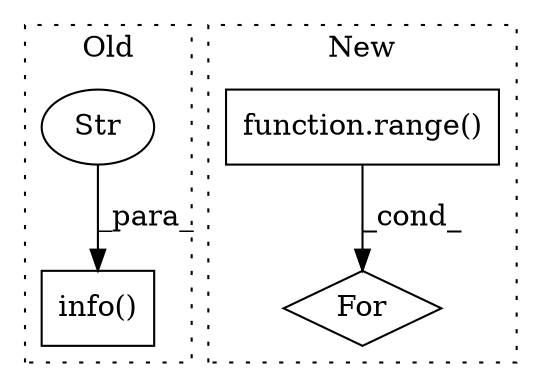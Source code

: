 digraph G {
subgraph cluster0 {
1 [label="info()" a="75" s="2154,2254" l="12,1" shape="box"];
3 [label="Str" a="66" s="2166" l="88" shape="ellipse"];
label = "Old";
style="dotted";
}
subgraph cluster1 {
2 [label="function.range()" a="75" s="2130,2137" l="6,1" shape="box"];
4 [label="For" a="107" s="2075,2139" l="4,14" shape="diamond"];
label = "New";
style="dotted";
}
2 -> 4 [label="_cond_"];
3 -> 1 [label="_para_"];
}